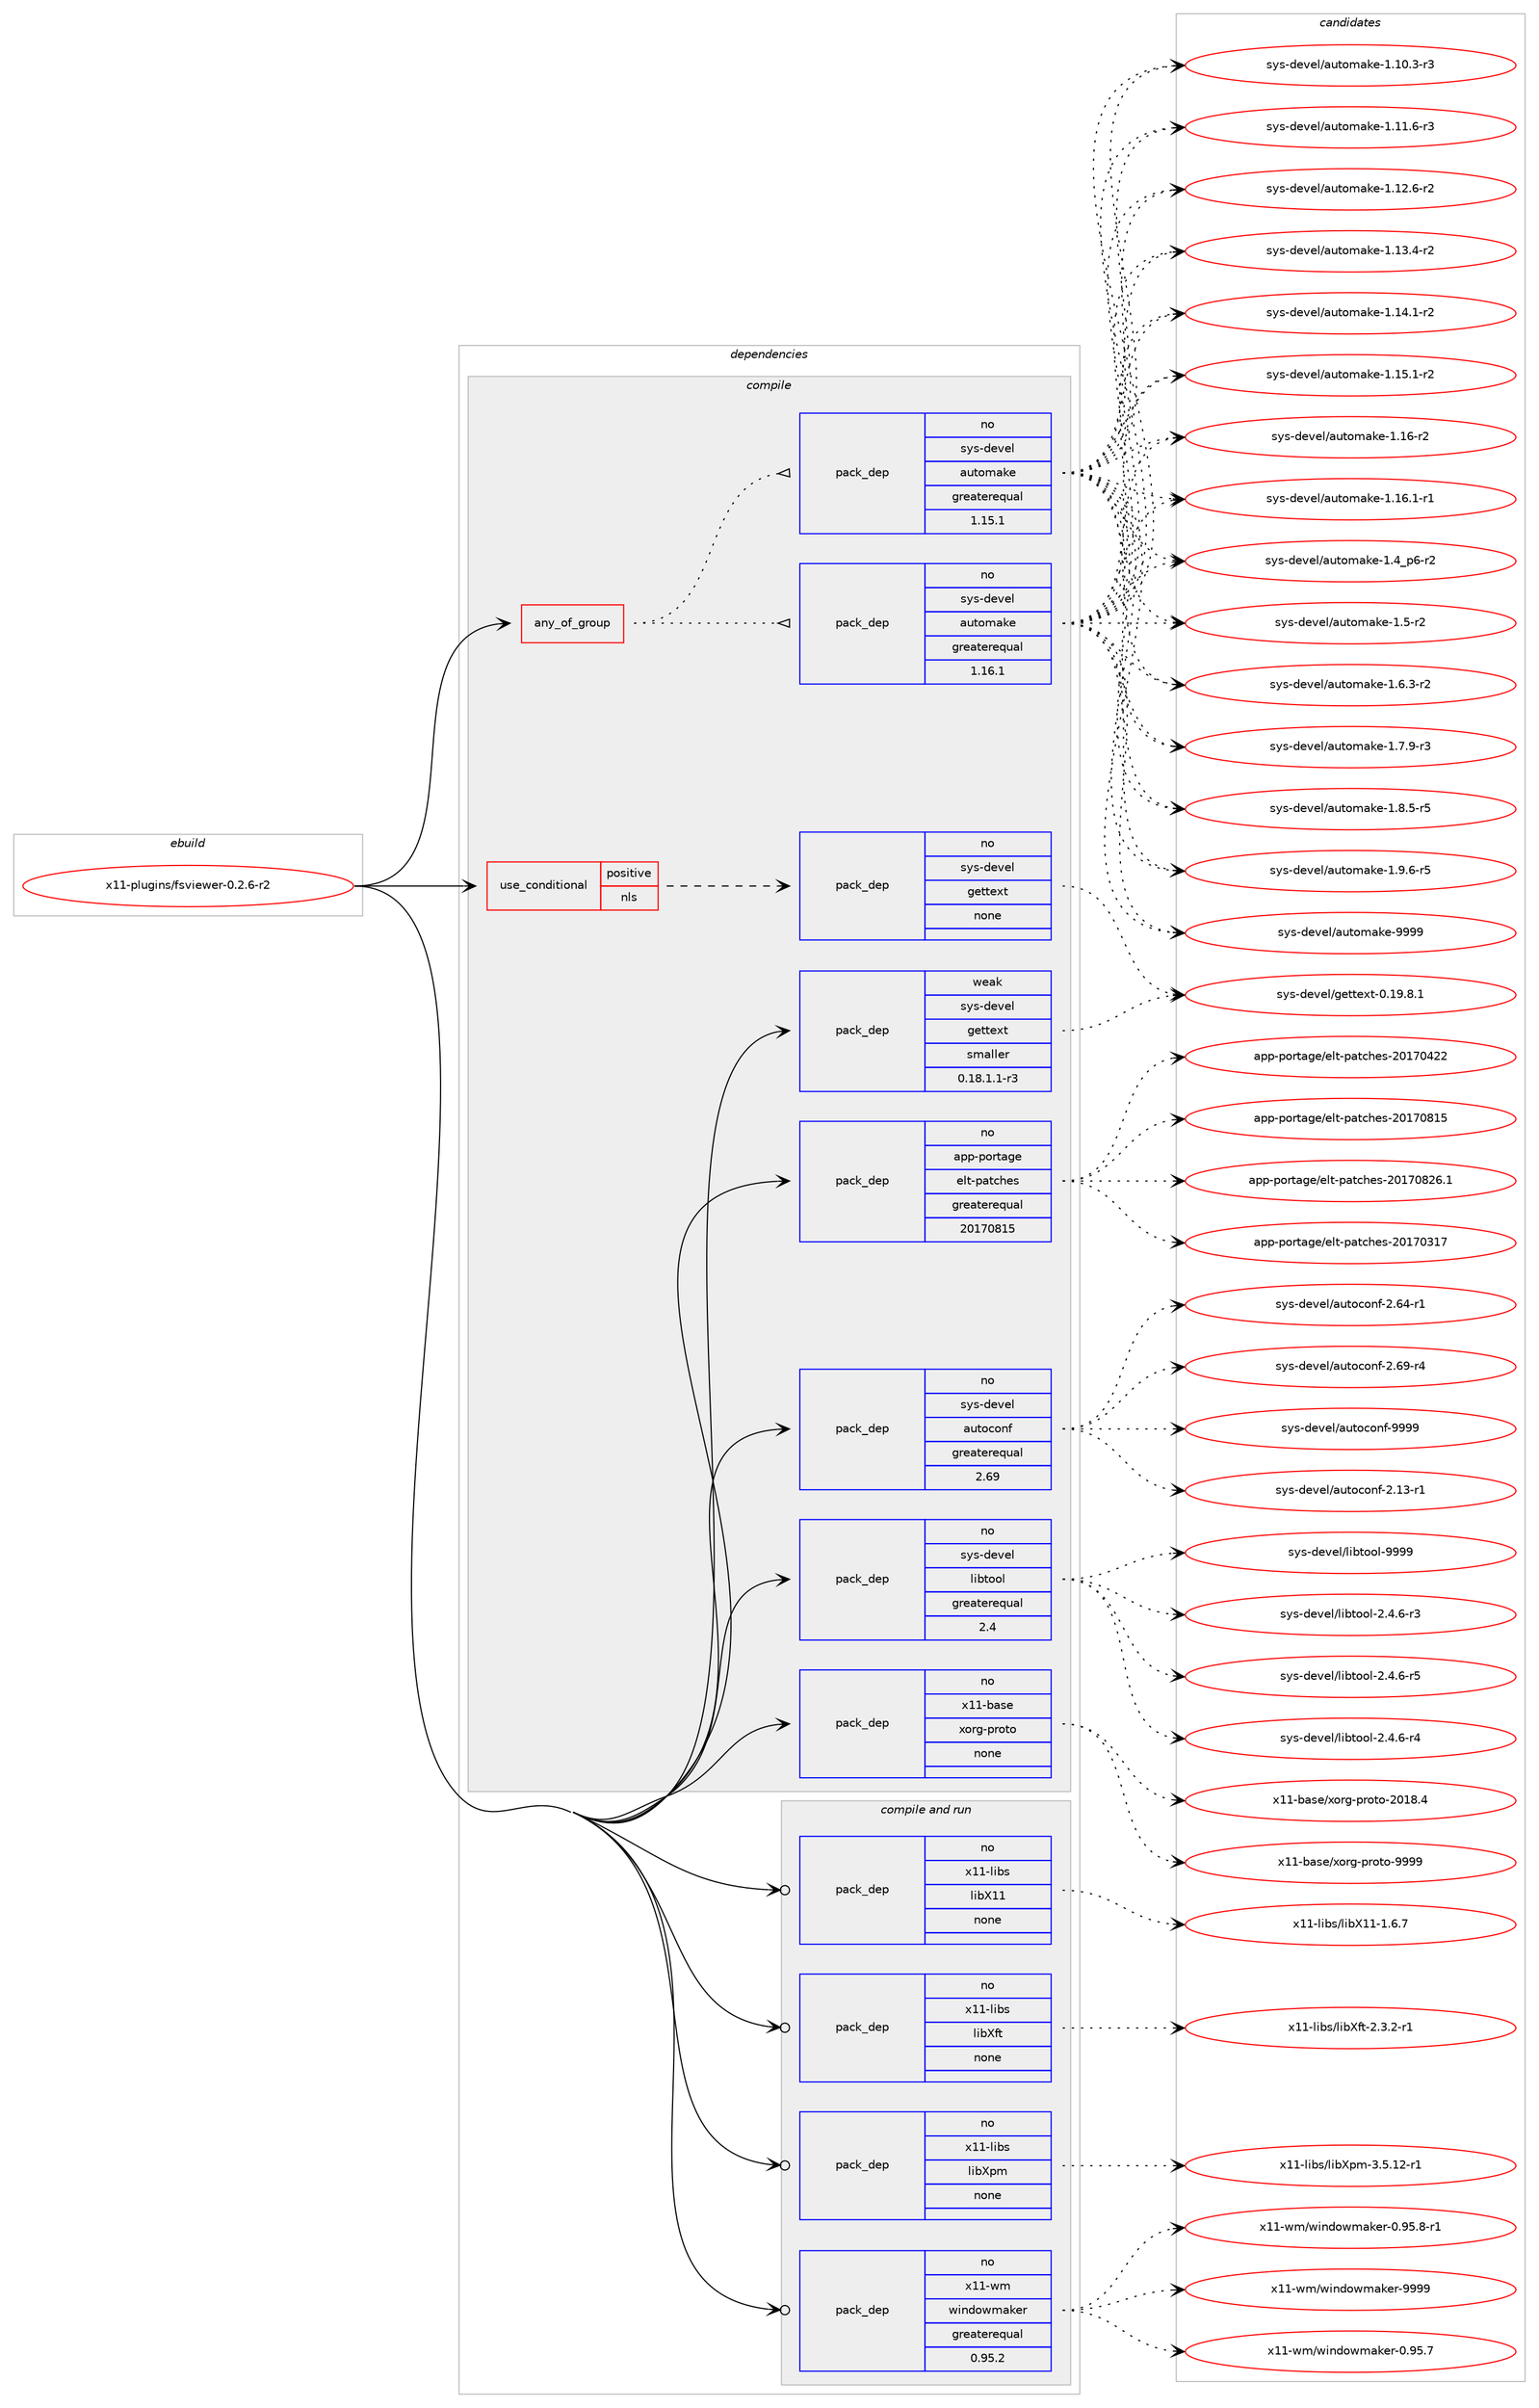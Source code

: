 digraph prolog {

# *************
# Graph options
# *************

newrank=true;
concentrate=true;
compound=true;
graph [rankdir=LR,fontname=Helvetica,fontsize=10,ranksep=1.5];#, ranksep=2.5, nodesep=0.2];
edge  [arrowhead=vee];
node  [fontname=Helvetica,fontsize=10];

# **********
# The ebuild
# **********

subgraph cluster_leftcol {
color=gray;
rank=same;
label=<<i>ebuild</i>>;
id [label="x11-plugins/fsviewer-0.2.6-r2", color=red, width=4, href="../x11-plugins/fsviewer-0.2.6-r2.svg"];
}

# ****************
# The dependencies
# ****************

subgraph cluster_midcol {
color=gray;
label=<<i>dependencies</i>>;
subgraph cluster_compile {
fillcolor="#eeeeee";
style=filled;
label=<<i>compile</i>>;
subgraph any28764 {
dependency1766631 [label=<<TABLE BORDER="0" CELLBORDER="1" CELLSPACING="0" CELLPADDING="4"><TR><TD CELLPADDING="10">any_of_group</TD></TR></TABLE>>, shape=none, color=red];subgraph pack1269915 {
dependency1766632 [label=<<TABLE BORDER="0" CELLBORDER="1" CELLSPACING="0" CELLPADDING="4" WIDTH="220"><TR><TD ROWSPAN="6" CELLPADDING="30">pack_dep</TD></TR><TR><TD WIDTH="110">no</TD></TR><TR><TD>sys-devel</TD></TR><TR><TD>automake</TD></TR><TR><TD>greaterequal</TD></TR><TR><TD>1.16.1</TD></TR></TABLE>>, shape=none, color=blue];
}
dependency1766631:e -> dependency1766632:w [weight=20,style="dotted",arrowhead="oinv"];
subgraph pack1269916 {
dependency1766633 [label=<<TABLE BORDER="0" CELLBORDER="1" CELLSPACING="0" CELLPADDING="4" WIDTH="220"><TR><TD ROWSPAN="6" CELLPADDING="30">pack_dep</TD></TR><TR><TD WIDTH="110">no</TD></TR><TR><TD>sys-devel</TD></TR><TR><TD>automake</TD></TR><TR><TD>greaterequal</TD></TR><TR><TD>1.15.1</TD></TR></TABLE>>, shape=none, color=blue];
}
dependency1766631:e -> dependency1766633:w [weight=20,style="dotted",arrowhead="oinv"];
}
id:e -> dependency1766631:w [weight=20,style="solid",arrowhead="vee"];
subgraph cond466941 {
dependency1766634 [label=<<TABLE BORDER="0" CELLBORDER="1" CELLSPACING="0" CELLPADDING="4"><TR><TD ROWSPAN="3" CELLPADDING="10">use_conditional</TD></TR><TR><TD>positive</TD></TR><TR><TD>nls</TD></TR></TABLE>>, shape=none, color=red];
subgraph pack1269917 {
dependency1766635 [label=<<TABLE BORDER="0" CELLBORDER="1" CELLSPACING="0" CELLPADDING="4" WIDTH="220"><TR><TD ROWSPAN="6" CELLPADDING="30">pack_dep</TD></TR><TR><TD WIDTH="110">no</TD></TR><TR><TD>sys-devel</TD></TR><TR><TD>gettext</TD></TR><TR><TD>none</TD></TR><TR><TD></TD></TR></TABLE>>, shape=none, color=blue];
}
dependency1766634:e -> dependency1766635:w [weight=20,style="dashed",arrowhead="vee"];
}
id:e -> dependency1766634:w [weight=20,style="solid",arrowhead="vee"];
subgraph pack1269918 {
dependency1766636 [label=<<TABLE BORDER="0" CELLBORDER="1" CELLSPACING="0" CELLPADDING="4" WIDTH="220"><TR><TD ROWSPAN="6" CELLPADDING="30">pack_dep</TD></TR><TR><TD WIDTH="110">no</TD></TR><TR><TD>app-portage</TD></TR><TR><TD>elt-patches</TD></TR><TR><TD>greaterequal</TD></TR><TR><TD>20170815</TD></TR></TABLE>>, shape=none, color=blue];
}
id:e -> dependency1766636:w [weight=20,style="solid",arrowhead="vee"];
subgraph pack1269919 {
dependency1766637 [label=<<TABLE BORDER="0" CELLBORDER="1" CELLSPACING="0" CELLPADDING="4" WIDTH="220"><TR><TD ROWSPAN="6" CELLPADDING="30">pack_dep</TD></TR><TR><TD WIDTH="110">no</TD></TR><TR><TD>sys-devel</TD></TR><TR><TD>autoconf</TD></TR><TR><TD>greaterequal</TD></TR><TR><TD>2.69</TD></TR></TABLE>>, shape=none, color=blue];
}
id:e -> dependency1766637:w [weight=20,style="solid",arrowhead="vee"];
subgraph pack1269920 {
dependency1766638 [label=<<TABLE BORDER="0" CELLBORDER="1" CELLSPACING="0" CELLPADDING="4" WIDTH="220"><TR><TD ROWSPAN="6" CELLPADDING="30">pack_dep</TD></TR><TR><TD WIDTH="110">no</TD></TR><TR><TD>sys-devel</TD></TR><TR><TD>libtool</TD></TR><TR><TD>greaterequal</TD></TR><TR><TD>2.4</TD></TR></TABLE>>, shape=none, color=blue];
}
id:e -> dependency1766638:w [weight=20,style="solid",arrowhead="vee"];
subgraph pack1269921 {
dependency1766639 [label=<<TABLE BORDER="0" CELLBORDER="1" CELLSPACING="0" CELLPADDING="4" WIDTH="220"><TR><TD ROWSPAN="6" CELLPADDING="30">pack_dep</TD></TR><TR><TD WIDTH="110">no</TD></TR><TR><TD>x11-base</TD></TR><TR><TD>xorg-proto</TD></TR><TR><TD>none</TD></TR><TR><TD></TD></TR></TABLE>>, shape=none, color=blue];
}
id:e -> dependency1766639:w [weight=20,style="solid",arrowhead="vee"];
subgraph pack1269922 {
dependency1766640 [label=<<TABLE BORDER="0" CELLBORDER="1" CELLSPACING="0" CELLPADDING="4" WIDTH="220"><TR><TD ROWSPAN="6" CELLPADDING="30">pack_dep</TD></TR><TR><TD WIDTH="110">weak</TD></TR><TR><TD>sys-devel</TD></TR><TR><TD>gettext</TD></TR><TR><TD>smaller</TD></TR><TR><TD>0.18.1.1-r3</TD></TR></TABLE>>, shape=none, color=blue];
}
id:e -> dependency1766640:w [weight=20,style="solid",arrowhead="vee"];
}
subgraph cluster_compileandrun {
fillcolor="#eeeeee";
style=filled;
label=<<i>compile and run</i>>;
subgraph pack1269923 {
dependency1766641 [label=<<TABLE BORDER="0" CELLBORDER="1" CELLSPACING="0" CELLPADDING="4" WIDTH="220"><TR><TD ROWSPAN="6" CELLPADDING="30">pack_dep</TD></TR><TR><TD WIDTH="110">no</TD></TR><TR><TD>x11-libs</TD></TR><TR><TD>libX11</TD></TR><TR><TD>none</TD></TR><TR><TD></TD></TR></TABLE>>, shape=none, color=blue];
}
id:e -> dependency1766641:w [weight=20,style="solid",arrowhead="odotvee"];
subgraph pack1269924 {
dependency1766642 [label=<<TABLE BORDER="0" CELLBORDER="1" CELLSPACING="0" CELLPADDING="4" WIDTH="220"><TR><TD ROWSPAN="6" CELLPADDING="30">pack_dep</TD></TR><TR><TD WIDTH="110">no</TD></TR><TR><TD>x11-libs</TD></TR><TR><TD>libXft</TD></TR><TR><TD>none</TD></TR><TR><TD></TD></TR></TABLE>>, shape=none, color=blue];
}
id:e -> dependency1766642:w [weight=20,style="solid",arrowhead="odotvee"];
subgraph pack1269925 {
dependency1766643 [label=<<TABLE BORDER="0" CELLBORDER="1" CELLSPACING="0" CELLPADDING="4" WIDTH="220"><TR><TD ROWSPAN="6" CELLPADDING="30">pack_dep</TD></TR><TR><TD WIDTH="110">no</TD></TR><TR><TD>x11-libs</TD></TR><TR><TD>libXpm</TD></TR><TR><TD>none</TD></TR><TR><TD></TD></TR></TABLE>>, shape=none, color=blue];
}
id:e -> dependency1766643:w [weight=20,style="solid",arrowhead="odotvee"];
subgraph pack1269926 {
dependency1766644 [label=<<TABLE BORDER="0" CELLBORDER="1" CELLSPACING="0" CELLPADDING="4" WIDTH="220"><TR><TD ROWSPAN="6" CELLPADDING="30">pack_dep</TD></TR><TR><TD WIDTH="110">no</TD></TR><TR><TD>x11-wm</TD></TR><TR><TD>windowmaker</TD></TR><TR><TD>greaterequal</TD></TR><TR><TD>0.95.2</TD></TR></TABLE>>, shape=none, color=blue];
}
id:e -> dependency1766644:w [weight=20,style="solid",arrowhead="odotvee"];
}
subgraph cluster_run {
fillcolor="#eeeeee";
style=filled;
label=<<i>run</i>>;
}
}

# **************
# The candidates
# **************

subgraph cluster_choices {
rank=same;
color=gray;
label=<<i>candidates</i>>;

subgraph choice1269915 {
color=black;
nodesep=1;
choice11512111545100101118101108479711711611110997107101454946494846514511451 [label="sys-devel/automake-1.10.3-r3", color=red, width=4,href="../sys-devel/automake-1.10.3-r3.svg"];
choice11512111545100101118101108479711711611110997107101454946494946544511451 [label="sys-devel/automake-1.11.6-r3", color=red, width=4,href="../sys-devel/automake-1.11.6-r3.svg"];
choice11512111545100101118101108479711711611110997107101454946495046544511450 [label="sys-devel/automake-1.12.6-r2", color=red, width=4,href="../sys-devel/automake-1.12.6-r2.svg"];
choice11512111545100101118101108479711711611110997107101454946495146524511450 [label="sys-devel/automake-1.13.4-r2", color=red, width=4,href="../sys-devel/automake-1.13.4-r2.svg"];
choice11512111545100101118101108479711711611110997107101454946495246494511450 [label="sys-devel/automake-1.14.1-r2", color=red, width=4,href="../sys-devel/automake-1.14.1-r2.svg"];
choice11512111545100101118101108479711711611110997107101454946495346494511450 [label="sys-devel/automake-1.15.1-r2", color=red, width=4,href="../sys-devel/automake-1.15.1-r2.svg"];
choice1151211154510010111810110847971171161111099710710145494649544511450 [label="sys-devel/automake-1.16-r2", color=red, width=4,href="../sys-devel/automake-1.16-r2.svg"];
choice11512111545100101118101108479711711611110997107101454946495446494511449 [label="sys-devel/automake-1.16.1-r1", color=red, width=4,href="../sys-devel/automake-1.16.1-r1.svg"];
choice115121115451001011181011084797117116111109971071014549465295112544511450 [label="sys-devel/automake-1.4_p6-r2", color=red, width=4,href="../sys-devel/automake-1.4_p6-r2.svg"];
choice11512111545100101118101108479711711611110997107101454946534511450 [label="sys-devel/automake-1.5-r2", color=red, width=4,href="../sys-devel/automake-1.5-r2.svg"];
choice115121115451001011181011084797117116111109971071014549465446514511450 [label="sys-devel/automake-1.6.3-r2", color=red, width=4,href="../sys-devel/automake-1.6.3-r2.svg"];
choice115121115451001011181011084797117116111109971071014549465546574511451 [label="sys-devel/automake-1.7.9-r3", color=red, width=4,href="../sys-devel/automake-1.7.9-r3.svg"];
choice115121115451001011181011084797117116111109971071014549465646534511453 [label="sys-devel/automake-1.8.5-r5", color=red, width=4,href="../sys-devel/automake-1.8.5-r5.svg"];
choice115121115451001011181011084797117116111109971071014549465746544511453 [label="sys-devel/automake-1.9.6-r5", color=red, width=4,href="../sys-devel/automake-1.9.6-r5.svg"];
choice115121115451001011181011084797117116111109971071014557575757 [label="sys-devel/automake-9999", color=red, width=4,href="../sys-devel/automake-9999.svg"];
dependency1766632:e -> choice11512111545100101118101108479711711611110997107101454946494846514511451:w [style=dotted,weight="100"];
dependency1766632:e -> choice11512111545100101118101108479711711611110997107101454946494946544511451:w [style=dotted,weight="100"];
dependency1766632:e -> choice11512111545100101118101108479711711611110997107101454946495046544511450:w [style=dotted,weight="100"];
dependency1766632:e -> choice11512111545100101118101108479711711611110997107101454946495146524511450:w [style=dotted,weight="100"];
dependency1766632:e -> choice11512111545100101118101108479711711611110997107101454946495246494511450:w [style=dotted,weight="100"];
dependency1766632:e -> choice11512111545100101118101108479711711611110997107101454946495346494511450:w [style=dotted,weight="100"];
dependency1766632:e -> choice1151211154510010111810110847971171161111099710710145494649544511450:w [style=dotted,weight="100"];
dependency1766632:e -> choice11512111545100101118101108479711711611110997107101454946495446494511449:w [style=dotted,weight="100"];
dependency1766632:e -> choice115121115451001011181011084797117116111109971071014549465295112544511450:w [style=dotted,weight="100"];
dependency1766632:e -> choice11512111545100101118101108479711711611110997107101454946534511450:w [style=dotted,weight="100"];
dependency1766632:e -> choice115121115451001011181011084797117116111109971071014549465446514511450:w [style=dotted,weight="100"];
dependency1766632:e -> choice115121115451001011181011084797117116111109971071014549465546574511451:w [style=dotted,weight="100"];
dependency1766632:e -> choice115121115451001011181011084797117116111109971071014549465646534511453:w [style=dotted,weight="100"];
dependency1766632:e -> choice115121115451001011181011084797117116111109971071014549465746544511453:w [style=dotted,weight="100"];
dependency1766632:e -> choice115121115451001011181011084797117116111109971071014557575757:w [style=dotted,weight="100"];
}
subgraph choice1269916 {
color=black;
nodesep=1;
choice11512111545100101118101108479711711611110997107101454946494846514511451 [label="sys-devel/automake-1.10.3-r3", color=red, width=4,href="../sys-devel/automake-1.10.3-r3.svg"];
choice11512111545100101118101108479711711611110997107101454946494946544511451 [label="sys-devel/automake-1.11.6-r3", color=red, width=4,href="../sys-devel/automake-1.11.6-r3.svg"];
choice11512111545100101118101108479711711611110997107101454946495046544511450 [label="sys-devel/automake-1.12.6-r2", color=red, width=4,href="../sys-devel/automake-1.12.6-r2.svg"];
choice11512111545100101118101108479711711611110997107101454946495146524511450 [label="sys-devel/automake-1.13.4-r2", color=red, width=4,href="../sys-devel/automake-1.13.4-r2.svg"];
choice11512111545100101118101108479711711611110997107101454946495246494511450 [label="sys-devel/automake-1.14.1-r2", color=red, width=4,href="../sys-devel/automake-1.14.1-r2.svg"];
choice11512111545100101118101108479711711611110997107101454946495346494511450 [label="sys-devel/automake-1.15.1-r2", color=red, width=4,href="../sys-devel/automake-1.15.1-r2.svg"];
choice1151211154510010111810110847971171161111099710710145494649544511450 [label="sys-devel/automake-1.16-r2", color=red, width=4,href="../sys-devel/automake-1.16-r2.svg"];
choice11512111545100101118101108479711711611110997107101454946495446494511449 [label="sys-devel/automake-1.16.1-r1", color=red, width=4,href="../sys-devel/automake-1.16.1-r1.svg"];
choice115121115451001011181011084797117116111109971071014549465295112544511450 [label="sys-devel/automake-1.4_p6-r2", color=red, width=4,href="../sys-devel/automake-1.4_p6-r2.svg"];
choice11512111545100101118101108479711711611110997107101454946534511450 [label="sys-devel/automake-1.5-r2", color=red, width=4,href="../sys-devel/automake-1.5-r2.svg"];
choice115121115451001011181011084797117116111109971071014549465446514511450 [label="sys-devel/automake-1.6.3-r2", color=red, width=4,href="../sys-devel/automake-1.6.3-r2.svg"];
choice115121115451001011181011084797117116111109971071014549465546574511451 [label="sys-devel/automake-1.7.9-r3", color=red, width=4,href="../sys-devel/automake-1.7.9-r3.svg"];
choice115121115451001011181011084797117116111109971071014549465646534511453 [label="sys-devel/automake-1.8.5-r5", color=red, width=4,href="../sys-devel/automake-1.8.5-r5.svg"];
choice115121115451001011181011084797117116111109971071014549465746544511453 [label="sys-devel/automake-1.9.6-r5", color=red, width=4,href="../sys-devel/automake-1.9.6-r5.svg"];
choice115121115451001011181011084797117116111109971071014557575757 [label="sys-devel/automake-9999", color=red, width=4,href="../sys-devel/automake-9999.svg"];
dependency1766633:e -> choice11512111545100101118101108479711711611110997107101454946494846514511451:w [style=dotted,weight="100"];
dependency1766633:e -> choice11512111545100101118101108479711711611110997107101454946494946544511451:w [style=dotted,weight="100"];
dependency1766633:e -> choice11512111545100101118101108479711711611110997107101454946495046544511450:w [style=dotted,weight="100"];
dependency1766633:e -> choice11512111545100101118101108479711711611110997107101454946495146524511450:w [style=dotted,weight="100"];
dependency1766633:e -> choice11512111545100101118101108479711711611110997107101454946495246494511450:w [style=dotted,weight="100"];
dependency1766633:e -> choice11512111545100101118101108479711711611110997107101454946495346494511450:w [style=dotted,weight="100"];
dependency1766633:e -> choice1151211154510010111810110847971171161111099710710145494649544511450:w [style=dotted,weight="100"];
dependency1766633:e -> choice11512111545100101118101108479711711611110997107101454946495446494511449:w [style=dotted,weight="100"];
dependency1766633:e -> choice115121115451001011181011084797117116111109971071014549465295112544511450:w [style=dotted,weight="100"];
dependency1766633:e -> choice11512111545100101118101108479711711611110997107101454946534511450:w [style=dotted,weight="100"];
dependency1766633:e -> choice115121115451001011181011084797117116111109971071014549465446514511450:w [style=dotted,weight="100"];
dependency1766633:e -> choice115121115451001011181011084797117116111109971071014549465546574511451:w [style=dotted,weight="100"];
dependency1766633:e -> choice115121115451001011181011084797117116111109971071014549465646534511453:w [style=dotted,weight="100"];
dependency1766633:e -> choice115121115451001011181011084797117116111109971071014549465746544511453:w [style=dotted,weight="100"];
dependency1766633:e -> choice115121115451001011181011084797117116111109971071014557575757:w [style=dotted,weight="100"];
}
subgraph choice1269917 {
color=black;
nodesep=1;
choice1151211154510010111810110847103101116116101120116454846495746564649 [label="sys-devel/gettext-0.19.8.1", color=red, width=4,href="../sys-devel/gettext-0.19.8.1.svg"];
dependency1766635:e -> choice1151211154510010111810110847103101116116101120116454846495746564649:w [style=dotted,weight="100"];
}
subgraph choice1269918 {
color=black;
nodesep=1;
choice97112112451121111141169710310147101108116451129711699104101115455048495548514955 [label="app-portage/elt-patches-20170317", color=red, width=4,href="../app-portage/elt-patches-20170317.svg"];
choice97112112451121111141169710310147101108116451129711699104101115455048495548525050 [label="app-portage/elt-patches-20170422", color=red, width=4,href="../app-portage/elt-patches-20170422.svg"];
choice97112112451121111141169710310147101108116451129711699104101115455048495548564953 [label="app-portage/elt-patches-20170815", color=red, width=4,href="../app-portage/elt-patches-20170815.svg"];
choice971121124511211111411697103101471011081164511297116991041011154550484955485650544649 [label="app-portage/elt-patches-20170826.1", color=red, width=4,href="../app-portage/elt-patches-20170826.1.svg"];
dependency1766636:e -> choice97112112451121111141169710310147101108116451129711699104101115455048495548514955:w [style=dotted,weight="100"];
dependency1766636:e -> choice97112112451121111141169710310147101108116451129711699104101115455048495548525050:w [style=dotted,weight="100"];
dependency1766636:e -> choice97112112451121111141169710310147101108116451129711699104101115455048495548564953:w [style=dotted,weight="100"];
dependency1766636:e -> choice971121124511211111411697103101471011081164511297116991041011154550484955485650544649:w [style=dotted,weight="100"];
}
subgraph choice1269919 {
color=black;
nodesep=1;
choice1151211154510010111810110847971171161119911111010245504649514511449 [label="sys-devel/autoconf-2.13-r1", color=red, width=4,href="../sys-devel/autoconf-2.13-r1.svg"];
choice1151211154510010111810110847971171161119911111010245504654524511449 [label="sys-devel/autoconf-2.64-r1", color=red, width=4,href="../sys-devel/autoconf-2.64-r1.svg"];
choice1151211154510010111810110847971171161119911111010245504654574511452 [label="sys-devel/autoconf-2.69-r4", color=red, width=4,href="../sys-devel/autoconf-2.69-r4.svg"];
choice115121115451001011181011084797117116111991111101024557575757 [label="sys-devel/autoconf-9999", color=red, width=4,href="../sys-devel/autoconf-9999.svg"];
dependency1766637:e -> choice1151211154510010111810110847971171161119911111010245504649514511449:w [style=dotted,weight="100"];
dependency1766637:e -> choice1151211154510010111810110847971171161119911111010245504654524511449:w [style=dotted,weight="100"];
dependency1766637:e -> choice1151211154510010111810110847971171161119911111010245504654574511452:w [style=dotted,weight="100"];
dependency1766637:e -> choice115121115451001011181011084797117116111991111101024557575757:w [style=dotted,weight="100"];
}
subgraph choice1269920 {
color=black;
nodesep=1;
choice1151211154510010111810110847108105981161111111084550465246544511451 [label="sys-devel/libtool-2.4.6-r3", color=red, width=4,href="../sys-devel/libtool-2.4.6-r3.svg"];
choice1151211154510010111810110847108105981161111111084550465246544511452 [label="sys-devel/libtool-2.4.6-r4", color=red, width=4,href="../sys-devel/libtool-2.4.6-r4.svg"];
choice1151211154510010111810110847108105981161111111084550465246544511453 [label="sys-devel/libtool-2.4.6-r5", color=red, width=4,href="../sys-devel/libtool-2.4.6-r5.svg"];
choice1151211154510010111810110847108105981161111111084557575757 [label="sys-devel/libtool-9999", color=red, width=4,href="../sys-devel/libtool-9999.svg"];
dependency1766638:e -> choice1151211154510010111810110847108105981161111111084550465246544511451:w [style=dotted,weight="100"];
dependency1766638:e -> choice1151211154510010111810110847108105981161111111084550465246544511452:w [style=dotted,weight="100"];
dependency1766638:e -> choice1151211154510010111810110847108105981161111111084550465246544511453:w [style=dotted,weight="100"];
dependency1766638:e -> choice1151211154510010111810110847108105981161111111084557575757:w [style=dotted,weight="100"];
}
subgraph choice1269921 {
color=black;
nodesep=1;
choice1204949459897115101471201111141034511211411111611145504849564652 [label="x11-base/xorg-proto-2018.4", color=red, width=4,href="../x11-base/xorg-proto-2018.4.svg"];
choice120494945989711510147120111114103451121141111161114557575757 [label="x11-base/xorg-proto-9999", color=red, width=4,href="../x11-base/xorg-proto-9999.svg"];
dependency1766639:e -> choice1204949459897115101471201111141034511211411111611145504849564652:w [style=dotted,weight="100"];
dependency1766639:e -> choice120494945989711510147120111114103451121141111161114557575757:w [style=dotted,weight="100"];
}
subgraph choice1269922 {
color=black;
nodesep=1;
choice1151211154510010111810110847103101116116101120116454846495746564649 [label="sys-devel/gettext-0.19.8.1", color=red, width=4,href="../sys-devel/gettext-0.19.8.1.svg"];
dependency1766640:e -> choice1151211154510010111810110847103101116116101120116454846495746564649:w [style=dotted,weight="100"];
}
subgraph choice1269923 {
color=black;
nodesep=1;
choice120494945108105981154710810598884949454946544655 [label="x11-libs/libX11-1.6.7", color=red, width=4,href="../x11-libs/libX11-1.6.7.svg"];
dependency1766641:e -> choice120494945108105981154710810598884949454946544655:w [style=dotted,weight="100"];
}
subgraph choice1269924 {
color=black;
nodesep=1;
choice120494945108105981154710810598881021164550465146504511449 [label="x11-libs/libXft-2.3.2-r1", color=red, width=4,href="../x11-libs/libXft-2.3.2-r1.svg"];
dependency1766642:e -> choice120494945108105981154710810598881021164550465146504511449:w [style=dotted,weight="100"];
}
subgraph choice1269925 {
color=black;
nodesep=1;
choice12049494510810598115471081059888112109455146534649504511449 [label="x11-libs/libXpm-3.5.12-r1", color=red, width=4,href="../x11-libs/libXpm-3.5.12-r1.svg"];
dependency1766643:e -> choice12049494510810598115471081059888112109455146534649504511449:w [style=dotted,weight="100"];
}
subgraph choice1269926 {
color=black;
nodesep=1;
choice120494945119109471191051101001111191099710710111445484657534655 [label="x11-wm/windowmaker-0.95.7", color=red, width=4,href="../x11-wm/windowmaker-0.95.7.svg"];
choice1204949451191094711910511010011111910997107101114454846575346564511449 [label="x11-wm/windowmaker-0.95.8-r1", color=red, width=4,href="../x11-wm/windowmaker-0.95.8-r1.svg"];
choice12049494511910947119105110100111119109971071011144557575757 [label="x11-wm/windowmaker-9999", color=red, width=4,href="../x11-wm/windowmaker-9999.svg"];
dependency1766644:e -> choice120494945119109471191051101001111191099710710111445484657534655:w [style=dotted,weight="100"];
dependency1766644:e -> choice1204949451191094711910511010011111910997107101114454846575346564511449:w [style=dotted,weight="100"];
dependency1766644:e -> choice12049494511910947119105110100111119109971071011144557575757:w [style=dotted,weight="100"];
}
}

}
